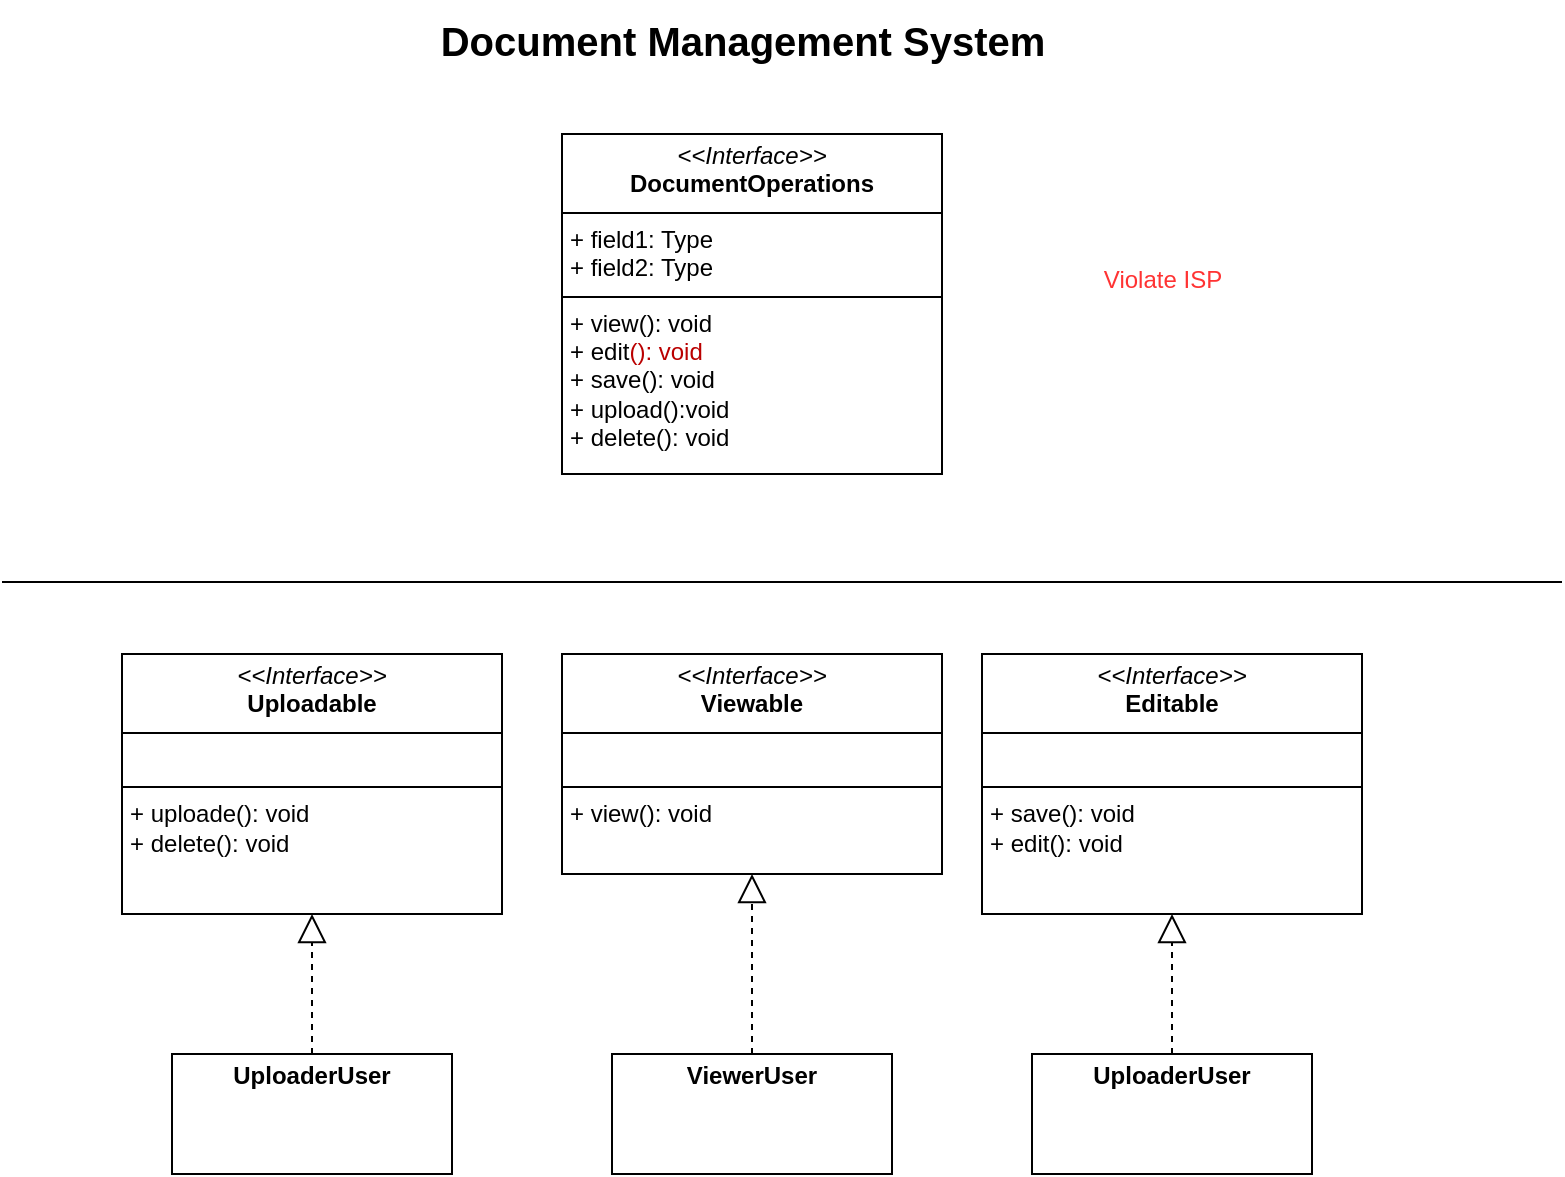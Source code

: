 <mxfile version="26.3.0">
  <diagram name="Page-1" id="FDZKQyJYe2TEjkknTgvM">
    <mxGraphModel dx="1034" dy="1670" grid="1" gridSize="10" guides="1" tooltips="1" connect="1" arrows="1" fold="1" page="1" pageScale="1" pageWidth="850" pageHeight="1100" math="0" shadow="0">
      <root>
        <mxCell id="0" />
        <mxCell id="1" parent="0" />
        <mxCell id="-zR7rvALWKXhSgJvofmj-1" value="&lt;p style=&quot;margin:0px;margin-top:4px;text-align:center;&quot;&gt;&lt;i&gt;&amp;lt;&amp;lt;Interface&amp;gt;&amp;gt;&lt;/i&gt;&lt;br&gt;&lt;b&gt;DocumentOperations&lt;/b&gt;&lt;/p&gt;&lt;hr size=&quot;1&quot; style=&quot;border-style:solid;&quot;&gt;&lt;p style=&quot;margin:0px;margin-left:4px;&quot;&gt;+ field1: Type&lt;br&gt;+ field2: Type&lt;/p&gt;&lt;hr size=&quot;1&quot; style=&quot;border-style:solid;&quot;&gt;&lt;p style=&quot;margin:0px;margin-left:4px;&quot;&gt;+ view(): void&lt;br&gt;+&amp;nbsp;&lt;span style=&quot;background-color: transparent;&quot;&gt;edit&lt;font color=&quot;rgba(0, 0, 0, 0)&quot;&gt;(): void&lt;/font&gt;&lt;/span&gt;&lt;/p&gt;&lt;p style=&quot;margin:0px;margin-left:4px;&quot;&gt;&lt;span style=&quot;background-color: transparent; color: light-dark(rgb(0, 0, 0), rgb(255, 255, 255));&quot;&gt;+&amp;nbsp;&lt;/span&gt;&lt;span style=&quot;background-color: transparent;&quot;&gt;save(): void&lt;/span&gt;&lt;/p&gt;&lt;p style=&quot;margin:0px;margin-left:4px;&quot;&gt;&lt;span style=&quot;background-color: transparent;&quot;&gt;+&amp;nbsp;&lt;/span&gt;&lt;span style=&quot;background-color: transparent;&quot;&gt;upload():void&lt;/span&gt;&lt;/p&gt;&lt;p style=&quot;margin:0px;margin-left:4px;&quot;&gt;&lt;span style=&quot;background-color: transparent;&quot;&gt;+&amp;nbsp;&lt;/span&gt;&lt;span style=&quot;background-color: transparent;&quot;&gt;delete(): void&lt;/span&gt;&lt;/p&gt;" style="verticalAlign=top;align=left;overflow=fill;html=1;whiteSpace=wrap;" vertex="1" parent="1">
          <mxGeometry x="320" y="60" width="190" height="170" as="geometry" />
        </mxCell>
        <mxCell id="-zR7rvALWKXhSgJvofmj-2" value="" style="line;strokeWidth=1;fillColor=none;align=left;verticalAlign=middle;spacingTop=-1;spacingLeft=3;spacingRight=3;rotatable=0;labelPosition=right;points=[];portConstraint=eastwest;strokeColor=inherit;fontSize=15;" vertex="1" parent="1">
          <mxGeometry x="40" y="280" width="780" height="8" as="geometry" />
        </mxCell>
        <mxCell id="-zR7rvALWKXhSgJvofmj-3" value="&lt;font style=&quot;color: rgb(255, 51, 51);&quot;&gt;Violate ISP&lt;/font&gt;" style="text;html=1;align=center;verticalAlign=middle;resizable=0;points=[];autosize=1;strokeColor=none;fillColor=none;" vertex="1" parent="1">
          <mxGeometry x="580" y="118" width="80" height="30" as="geometry" />
        </mxCell>
        <mxCell id="-zR7rvALWKXhSgJvofmj-4" value="&lt;font style=&quot;font-size: 20px;&quot;&gt;&lt;b&gt;Document Management System&lt;/b&gt;&lt;/font&gt;" style="text;html=1;align=center;verticalAlign=middle;resizable=0;points=[];autosize=1;strokeColor=none;fillColor=none;" vertex="1" parent="1">
          <mxGeometry x="245" y="-7" width="330" height="40" as="geometry" />
        </mxCell>
        <mxCell id="-zR7rvALWKXhSgJvofmj-5" value="&lt;p style=&quot;margin:0px;margin-top:4px;text-align:center;&quot;&gt;&lt;i&gt;&amp;lt;&amp;lt;Interface&amp;gt;&amp;gt;&lt;/i&gt;&lt;br&gt;&lt;b&gt;Viewable&lt;/b&gt;&lt;/p&gt;&lt;hr size=&quot;1&quot; style=&quot;border-style:solid;&quot;&gt;&lt;p style=&quot;margin:0px;margin-left:4px;&quot;&gt;&lt;br&gt;&lt;/p&gt;&lt;hr size=&quot;1&quot; style=&quot;border-style:solid;&quot;&gt;&lt;p style=&quot;margin:0px;margin-left:4px;&quot;&gt;+ view(): void&lt;br&gt;&lt;/p&gt;" style="verticalAlign=top;align=left;overflow=fill;html=1;whiteSpace=wrap;" vertex="1" parent="1">
          <mxGeometry x="320" y="320" width="190" height="110" as="geometry" />
        </mxCell>
        <mxCell id="-zR7rvALWKXhSgJvofmj-6" value="&lt;p style=&quot;margin:0px;margin-top:4px;text-align:center;&quot;&gt;&lt;i&gt;&amp;lt;&amp;lt;Interface&amp;gt;&amp;gt;&lt;/i&gt;&lt;br&gt;&lt;b&gt;Editable&lt;/b&gt;&lt;/p&gt;&lt;hr size=&quot;1&quot; style=&quot;border-style:solid;&quot;&gt;&lt;p style=&quot;margin:0px;margin-left:4px;&quot;&gt;&lt;br&gt;&lt;/p&gt;&lt;hr size=&quot;1&quot; style=&quot;border-style:solid;&quot;&gt;&lt;p style=&quot;margin:0px;margin-left:4px;&quot;&gt;+ save(): void&lt;br&gt;&lt;/p&gt;&lt;p style=&quot;margin:0px;margin-left:4px;&quot;&gt;+&amp;nbsp;edit(): void&lt;/p&gt;" style="verticalAlign=top;align=left;overflow=fill;html=1;whiteSpace=wrap;" vertex="1" parent="1">
          <mxGeometry x="530" y="320" width="190" height="130" as="geometry" />
        </mxCell>
        <mxCell id="-zR7rvALWKXhSgJvofmj-7" value="&lt;p style=&quot;margin:0px;margin-top:4px;text-align:center;&quot;&gt;&lt;i&gt;&amp;lt;&amp;lt;Interface&amp;gt;&amp;gt;&lt;/i&gt;&lt;br&gt;&lt;b&gt;Uploadable&lt;/b&gt;&lt;/p&gt;&lt;hr size=&quot;1&quot; style=&quot;border-style:solid;&quot;&gt;&lt;p style=&quot;margin:0px;margin-left:4px;&quot;&gt;&lt;br&gt;&lt;/p&gt;&lt;hr size=&quot;1&quot; style=&quot;border-style:solid;&quot;&gt;&lt;p style=&quot;margin:0px;margin-left:4px;&quot;&gt;+ uploade(): void&lt;br&gt;&lt;/p&gt;&lt;p style=&quot;margin:0px;margin-left:4px;&quot;&gt;+&amp;nbsp;delete(): void&lt;/p&gt;" style="verticalAlign=top;align=left;overflow=fill;html=1;whiteSpace=wrap;" vertex="1" parent="1">
          <mxGeometry x="100" y="320" width="190" height="130" as="geometry" />
        </mxCell>
        <mxCell id="-zR7rvALWKXhSgJvofmj-12" value="&lt;p style=&quot;margin:0px;margin-top:4px;text-align:center;&quot;&gt;&lt;b&gt;UploaderUser&lt;/b&gt;&lt;/p&gt;" style="verticalAlign=top;align=left;overflow=fill;html=1;whiteSpace=wrap;" vertex="1" parent="1">
          <mxGeometry x="125" y="520" width="140" height="60" as="geometry" />
        </mxCell>
        <mxCell id="-zR7rvALWKXhSgJvofmj-14" value="" style="endArrow=block;dashed=1;endFill=0;endSize=12;html=1;rounded=0;exitX=0.5;exitY=0;exitDx=0;exitDy=0;entryX=0.5;entryY=1;entryDx=0;entryDy=0;" edge="1" parent="1" source="-zR7rvALWKXhSgJvofmj-12" target="-zR7rvALWKXhSgJvofmj-7">
          <mxGeometry width="160" relative="1" as="geometry">
            <mxPoint x="350" y="460" as="sourcePoint" />
            <mxPoint x="510" y="460" as="targetPoint" />
          </mxGeometry>
        </mxCell>
        <mxCell id="-zR7rvALWKXhSgJvofmj-15" value="&lt;p style=&quot;margin:0px;margin-top:4px;text-align:center;&quot;&gt;&lt;b&gt;ViewerUser&lt;/b&gt;&lt;/p&gt;" style="verticalAlign=top;align=left;overflow=fill;html=1;whiteSpace=wrap;" vertex="1" parent="1">
          <mxGeometry x="345" y="520" width="140" height="60" as="geometry" />
        </mxCell>
        <mxCell id="-zR7rvALWKXhSgJvofmj-16" value="" style="endArrow=block;dashed=1;endFill=0;endSize=12;html=1;rounded=0;exitX=0.5;exitY=0;exitDx=0;exitDy=0;entryX=0.5;entryY=1;entryDx=0;entryDy=0;" edge="1" parent="1" source="-zR7rvALWKXhSgJvofmj-15" target="-zR7rvALWKXhSgJvofmj-5">
          <mxGeometry width="160" relative="1" as="geometry">
            <mxPoint x="389.5" y="510" as="sourcePoint" />
            <mxPoint x="389.5" y="440" as="targetPoint" />
          </mxGeometry>
        </mxCell>
        <mxCell id="-zR7rvALWKXhSgJvofmj-17" value="&lt;p style=&quot;margin:0px;margin-top:4px;text-align:center;&quot;&gt;&lt;b&gt;UploaderUser&lt;/b&gt;&lt;/p&gt;" style="verticalAlign=top;align=left;overflow=fill;html=1;whiteSpace=wrap;" vertex="1" parent="1">
          <mxGeometry x="555" y="520" width="140" height="60" as="geometry" />
        </mxCell>
        <mxCell id="-zR7rvALWKXhSgJvofmj-18" value="" style="endArrow=block;dashed=1;endFill=0;endSize=12;html=1;rounded=0;exitX=0.5;exitY=0;exitDx=0;exitDy=0;entryX=0.5;entryY=1;entryDx=0;entryDy=0;" edge="1" parent="1" source="-zR7rvALWKXhSgJvofmj-17" target="-zR7rvALWKXhSgJvofmj-6">
          <mxGeometry width="160" relative="1" as="geometry">
            <mxPoint x="635.5" y="520" as="sourcePoint" />
            <mxPoint x="630" y="450" as="targetPoint" />
          </mxGeometry>
        </mxCell>
      </root>
    </mxGraphModel>
  </diagram>
</mxfile>
